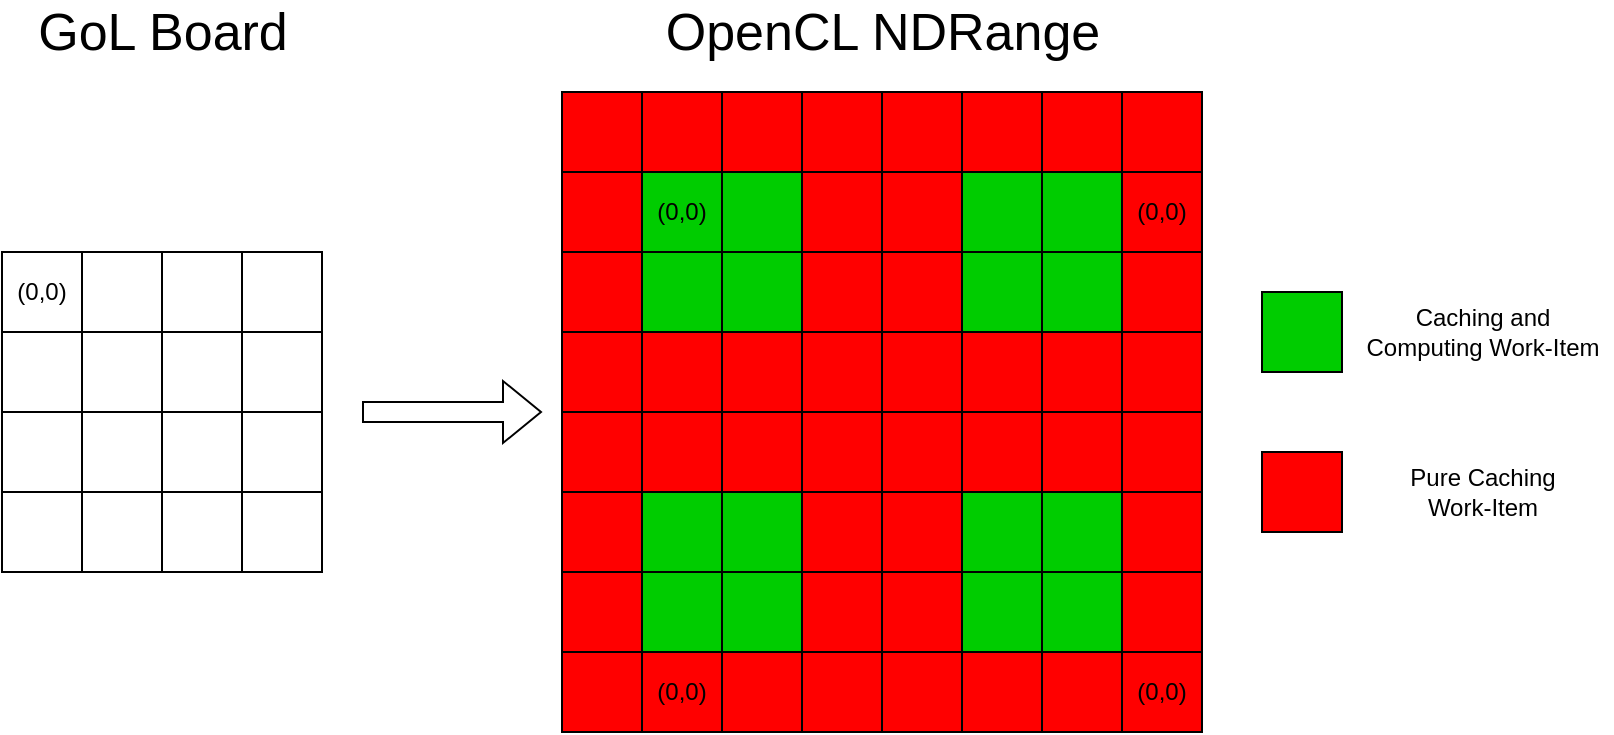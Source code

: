 <mxfile version="16.0.0" type="device"><diagram id="GDjIx8Ew1NalHU8ZQ4R0" name="Page-1"><mxGraphModel dx="1038" dy="564" grid="1" gridSize="10" guides="1" tooltips="1" connect="1" arrows="1" fold="1" page="1" pageScale="1" pageWidth="850" pageHeight="1100" math="0" shadow="0"><root><mxCell id="0"/><mxCell id="1" parent="0"/><mxCell id="llrdeH2DzQqWeMRZzWyH-2" value="" style="swimlane;startSize=0;" parent="1" vertex="1"><mxGeometry x="320" y="380" width="320" height="320" as="geometry"/></mxCell><mxCell id="llrdeH2DzQqWeMRZzWyH-213" value="(0,0)" style="whiteSpace=wrap;html=1;aspect=fixed;fillColor=#00CC00;gradientColor=none;" parent="llrdeH2DzQqWeMRZzWyH-2" vertex="1"><mxGeometry x="40" y="40" width="40" height="40" as="geometry"/></mxCell><mxCell id="llrdeH2DzQqWeMRZzWyH-214" value="" style="whiteSpace=wrap;html=1;aspect=fixed;fillColor=#00CC00;gradientColor=none;" parent="llrdeH2DzQqWeMRZzWyH-2" vertex="1"><mxGeometry x="80" y="40" width="40" height="40" as="geometry"/></mxCell><mxCell id="llrdeH2DzQqWeMRZzWyH-215" value="" style="whiteSpace=wrap;html=1;aspect=fixed;fillColor=#00CC00;gradientColor=none;" parent="llrdeH2DzQqWeMRZzWyH-2" vertex="1"><mxGeometry x="40" y="80" width="40" height="40" as="geometry"/></mxCell><mxCell id="llrdeH2DzQqWeMRZzWyH-216" value="" style="whiteSpace=wrap;html=1;aspect=fixed;fillColor=#00CC00;gradientColor=none;" parent="llrdeH2DzQqWeMRZzWyH-2" vertex="1"><mxGeometry x="80" y="80" width="40" height="40" as="geometry"/></mxCell><mxCell id="llrdeH2DzQqWeMRZzWyH-219" value="" style="whiteSpace=wrap;html=1;aspect=fixed;fillColor=#FF0000;gradientColor=none;" parent="llrdeH2DzQqWeMRZzWyH-2" vertex="1"><mxGeometry width="40" height="40" as="geometry"/></mxCell><mxCell id="llrdeH2DzQqWeMRZzWyH-220" value="" style="whiteSpace=wrap;html=1;aspect=fixed;fillColor=#FF0000;gradientColor=none;" parent="llrdeH2DzQqWeMRZzWyH-2" vertex="1"><mxGeometry x="40" width="40" height="40" as="geometry"/></mxCell><mxCell id="llrdeH2DzQqWeMRZzWyH-221" value="" style="whiteSpace=wrap;html=1;aspect=fixed;fillColor=#FF0000;gradientColor=none;" parent="llrdeH2DzQqWeMRZzWyH-2" vertex="1"><mxGeometry x="80" width="40" height="40" as="geometry"/></mxCell><mxCell id="llrdeH2DzQqWeMRZzWyH-222" value="" style="whiteSpace=wrap;html=1;aspect=fixed;fillColor=#FF0000;gradientColor=none;" parent="llrdeH2DzQqWeMRZzWyH-2" vertex="1"><mxGeometry x="120" width="40" height="40" as="geometry"/></mxCell><mxCell id="llrdeH2DzQqWeMRZzWyH-223" value="" style="whiteSpace=wrap;html=1;aspect=fixed;fillColor=#FF0000;gradientColor=none;" parent="llrdeH2DzQqWeMRZzWyH-2" vertex="1"><mxGeometry x="120" y="40" width="40" height="40" as="geometry"/></mxCell><mxCell id="llrdeH2DzQqWeMRZzWyH-224" value="" style="whiteSpace=wrap;html=1;aspect=fixed;fillColor=#FF0000;gradientColor=none;" parent="llrdeH2DzQqWeMRZzWyH-2" vertex="1"><mxGeometry x="120" y="80" width="40" height="40" as="geometry"/></mxCell><mxCell id="llrdeH2DzQqWeMRZzWyH-225" value="" style="whiteSpace=wrap;html=1;aspect=fixed;fillColor=#FF0000;gradientColor=none;" parent="llrdeH2DzQqWeMRZzWyH-2" vertex="1"><mxGeometry y="40" width="40" height="40" as="geometry"/></mxCell><mxCell id="llrdeH2DzQqWeMRZzWyH-226" value="" style="whiteSpace=wrap;html=1;aspect=fixed;fillColor=#FF0000;gradientColor=none;" parent="llrdeH2DzQqWeMRZzWyH-2" vertex="1"><mxGeometry y="80" width="40" height="40" as="geometry"/></mxCell><mxCell id="llrdeH2DzQqWeMRZzWyH-227" value="" style="whiteSpace=wrap;html=1;aspect=fixed;fillColor=#FF0000;gradientColor=none;" parent="llrdeH2DzQqWeMRZzWyH-2" vertex="1"><mxGeometry y="120" width="40" height="40" as="geometry"/></mxCell><mxCell id="llrdeH2DzQqWeMRZzWyH-228" value="" style="whiteSpace=wrap;html=1;aspect=fixed;fillColor=#FF0000;gradientColor=none;" parent="llrdeH2DzQqWeMRZzWyH-2" vertex="1"><mxGeometry x="40" y="120" width="40" height="40" as="geometry"/></mxCell><mxCell id="llrdeH2DzQqWeMRZzWyH-229" value="" style="whiteSpace=wrap;html=1;aspect=fixed;fillColor=#FF0000;gradientColor=none;" parent="llrdeH2DzQqWeMRZzWyH-2" vertex="1"><mxGeometry x="80" y="120" width="40" height="40" as="geometry"/></mxCell><mxCell id="llrdeH2DzQqWeMRZzWyH-230" value="" style="whiteSpace=wrap;html=1;aspect=fixed;fillColor=#FF0000;gradientColor=none;" parent="llrdeH2DzQqWeMRZzWyH-2" vertex="1"><mxGeometry x="120" y="120" width="40" height="40" as="geometry"/></mxCell><mxCell id="iezr8Tk-ThojYd8wnzKt-1" value="" style="whiteSpace=wrap;html=1;aspect=fixed;fillColor=#00CC00;gradientColor=none;" vertex="1" parent="llrdeH2DzQqWeMRZzWyH-2"><mxGeometry x="200" y="40" width="40" height="40" as="geometry"/></mxCell><mxCell id="iezr8Tk-ThojYd8wnzKt-2" value="" style="whiteSpace=wrap;html=1;aspect=fixed;fillColor=#00CC00;gradientColor=none;" vertex="1" parent="llrdeH2DzQqWeMRZzWyH-2"><mxGeometry x="240" y="40" width="40" height="40" as="geometry"/></mxCell><mxCell id="iezr8Tk-ThojYd8wnzKt-3" value="" style="whiteSpace=wrap;html=1;aspect=fixed;fillColor=#00CC00;gradientColor=none;" vertex="1" parent="llrdeH2DzQqWeMRZzWyH-2"><mxGeometry x="200" y="80" width="40" height="40" as="geometry"/></mxCell><mxCell id="iezr8Tk-ThojYd8wnzKt-4" value="" style="whiteSpace=wrap;html=1;aspect=fixed;fillColor=#00CC00;gradientColor=none;" vertex="1" parent="llrdeH2DzQqWeMRZzWyH-2"><mxGeometry x="240" y="80" width="40" height="40" as="geometry"/></mxCell><mxCell id="iezr8Tk-ThojYd8wnzKt-5" value="" style="whiteSpace=wrap;html=1;aspect=fixed;fillColor=#FF0000;gradientColor=none;" vertex="1" parent="llrdeH2DzQqWeMRZzWyH-2"><mxGeometry x="160" width="40" height="40" as="geometry"/></mxCell><mxCell id="iezr8Tk-ThojYd8wnzKt-6" value="" style="whiteSpace=wrap;html=1;aspect=fixed;fillColor=#FF0000;gradientColor=none;" vertex="1" parent="llrdeH2DzQqWeMRZzWyH-2"><mxGeometry x="200" width="40" height="40" as="geometry"/></mxCell><mxCell id="iezr8Tk-ThojYd8wnzKt-7" value="" style="whiteSpace=wrap;html=1;aspect=fixed;fillColor=#FF0000;gradientColor=none;" vertex="1" parent="llrdeH2DzQqWeMRZzWyH-2"><mxGeometry x="240" width="40" height="40" as="geometry"/></mxCell><mxCell id="iezr8Tk-ThojYd8wnzKt-8" value="" style="whiteSpace=wrap;html=1;aspect=fixed;fillColor=#FF0000;gradientColor=none;" vertex="1" parent="llrdeH2DzQqWeMRZzWyH-2"><mxGeometry x="280" width="40" height="40" as="geometry"/></mxCell><mxCell id="iezr8Tk-ThojYd8wnzKt-9" value="(0,0)" style="whiteSpace=wrap;html=1;aspect=fixed;fillColor=#FF0000;gradientColor=none;" vertex="1" parent="llrdeH2DzQqWeMRZzWyH-2"><mxGeometry x="280" y="40" width="40" height="40" as="geometry"/></mxCell><mxCell id="iezr8Tk-ThojYd8wnzKt-10" value="" style="whiteSpace=wrap;html=1;aspect=fixed;fillColor=#FF0000;gradientColor=none;" vertex="1" parent="llrdeH2DzQqWeMRZzWyH-2"><mxGeometry x="280" y="80" width="40" height="40" as="geometry"/></mxCell><mxCell id="iezr8Tk-ThojYd8wnzKt-11" value="" style="whiteSpace=wrap;html=1;aspect=fixed;fillColor=#FF0000;gradientColor=none;" vertex="1" parent="llrdeH2DzQqWeMRZzWyH-2"><mxGeometry x="160" y="40" width="40" height="40" as="geometry"/></mxCell><mxCell id="iezr8Tk-ThojYd8wnzKt-12" value="" style="whiteSpace=wrap;html=1;aspect=fixed;fillColor=#FF0000;gradientColor=none;" vertex="1" parent="llrdeH2DzQqWeMRZzWyH-2"><mxGeometry x="160" y="80" width="40" height="40" as="geometry"/></mxCell><mxCell id="iezr8Tk-ThojYd8wnzKt-13" value="" style="whiteSpace=wrap;html=1;aspect=fixed;fillColor=#FF0000;gradientColor=none;" vertex="1" parent="llrdeH2DzQqWeMRZzWyH-2"><mxGeometry x="160" y="120" width="40" height="40" as="geometry"/></mxCell><mxCell id="iezr8Tk-ThojYd8wnzKt-14" value="" style="whiteSpace=wrap;html=1;aspect=fixed;fillColor=#FF0000;gradientColor=none;" vertex="1" parent="llrdeH2DzQqWeMRZzWyH-2"><mxGeometry x="200" y="120" width="40" height="40" as="geometry"/></mxCell><mxCell id="iezr8Tk-ThojYd8wnzKt-15" value="" style="whiteSpace=wrap;html=1;aspect=fixed;fillColor=#FF0000;gradientColor=none;" vertex="1" parent="llrdeH2DzQqWeMRZzWyH-2"><mxGeometry x="240" y="120" width="40" height="40" as="geometry"/></mxCell><mxCell id="iezr8Tk-ThojYd8wnzKt-16" value="" style="whiteSpace=wrap;html=1;aspect=fixed;fillColor=#FF0000;gradientColor=none;" vertex="1" parent="llrdeH2DzQqWeMRZzWyH-2"><mxGeometry x="280" y="120" width="40" height="40" as="geometry"/></mxCell><mxCell id="iezr8Tk-ThojYd8wnzKt-17" value="" style="whiteSpace=wrap;html=1;aspect=fixed;fillColor=#00CC00;gradientColor=none;" vertex="1" parent="llrdeH2DzQqWeMRZzWyH-2"><mxGeometry x="40" y="200" width="40" height="40" as="geometry"/></mxCell><mxCell id="iezr8Tk-ThojYd8wnzKt-18" value="" style="whiteSpace=wrap;html=1;aspect=fixed;fillColor=#00CC00;gradientColor=none;" vertex="1" parent="llrdeH2DzQqWeMRZzWyH-2"><mxGeometry x="80" y="200" width="40" height="40" as="geometry"/></mxCell><mxCell id="iezr8Tk-ThojYd8wnzKt-19" value="" style="whiteSpace=wrap;html=1;aspect=fixed;fillColor=#00CC00;gradientColor=none;" vertex="1" parent="llrdeH2DzQqWeMRZzWyH-2"><mxGeometry x="40" y="240" width="40" height="40" as="geometry"/></mxCell><mxCell id="iezr8Tk-ThojYd8wnzKt-20" value="" style="whiteSpace=wrap;html=1;aspect=fixed;fillColor=#00CC00;gradientColor=none;" vertex="1" parent="llrdeH2DzQqWeMRZzWyH-2"><mxGeometry x="80" y="240" width="40" height="40" as="geometry"/></mxCell><mxCell id="iezr8Tk-ThojYd8wnzKt-21" value="" style="whiteSpace=wrap;html=1;aspect=fixed;fillColor=#FF0000;gradientColor=none;" vertex="1" parent="llrdeH2DzQqWeMRZzWyH-2"><mxGeometry y="160" width="40" height="40" as="geometry"/></mxCell><mxCell id="iezr8Tk-ThojYd8wnzKt-22" value="" style="whiteSpace=wrap;html=1;aspect=fixed;fillColor=#FF0000;gradientColor=none;" vertex="1" parent="llrdeH2DzQqWeMRZzWyH-2"><mxGeometry x="40" y="160" width="40" height="40" as="geometry"/></mxCell><mxCell id="iezr8Tk-ThojYd8wnzKt-23" value="" style="whiteSpace=wrap;html=1;aspect=fixed;fillColor=#FF0000;gradientColor=none;" vertex="1" parent="llrdeH2DzQqWeMRZzWyH-2"><mxGeometry x="80" y="160" width="40" height="40" as="geometry"/></mxCell><mxCell id="iezr8Tk-ThojYd8wnzKt-24" value="" style="whiteSpace=wrap;html=1;aspect=fixed;fillColor=#FF0000;gradientColor=none;" vertex="1" parent="llrdeH2DzQqWeMRZzWyH-2"><mxGeometry x="120" y="160" width="40" height="40" as="geometry"/></mxCell><mxCell id="iezr8Tk-ThojYd8wnzKt-25" value="" style="whiteSpace=wrap;html=1;aspect=fixed;fillColor=#FF0000;gradientColor=none;" vertex="1" parent="llrdeH2DzQqWeMRZzWyH-2"><mxGeometry x="120" y="200" width="40" height="40" as="geometry"/></mxCell><mxCell id="iezr8Tk-ThojYd8wnzKt-26" value="" style="whiteSpace=wrap;html=1;aspect=fixed;fillColor=#FF0000;gradientColor=none;" vertex="1" parent="llrdeH2DzQqWeMRZzWyH-2"><mxGeometry x="120" y="240" width="40" height="40" as="geometry"/></mxCell><mxCell id="iezr8Tk-ThojYd8wnzKt-27" value="" style="whiteSpace=wrap;html=1;aspect=fixed;fillColor=#FF0000;gradientColor=none;" vertex="1" parent="llrdeH2DzQqWeMRZzWyH-2"><mxGeometry y="200" width="40" height="40" as="geometry"/></mxCell><mxCell id="iezr8Tk-ThojYd8wnzKt-28" value="" style="whiteSpace=wrap;html=1;aspect=fixed;fillColor=#FF0000;gradientColor=none;" vertex="1" parent="llrdeH2DzQqWeMRZzWyH-2"><mxGeometry y="240" width="40" height="40" as="geometry"/></mxCell><mxCell id="iezr8Tk-ThojYd8wnzKt-29" value="" style="whiteSpace=wrap;html=1;aspect=fixed;fillColor=#FF0000;gradientColor=none;" vertex="1" parent="llrdeH2DzQqWeMRZzWyH-2"><mxGeometry y="280" width="40" height="40" as="geometry"/></mxCell><mxCell id="iezr8Tk-ThojYd8wnzKt-30" value="(0,0)" style="whiteSpace=wrap;html=1;aspect=fixed;fillColor=#FF0000;gradientColor=none;" vertex="1" parent="llrdeH2DzQqWeMRZzWyH-2"><mxGeometry x="40" y="280" width="40" height="40" as="geometry"/></mxCell><mxCell id="iezr8Tk-ThojYd8wnzKt-31" value="" style="whiteSpace=wrap;html=1;aspect=fixed;fillColor=#FF0000;gradientColor=none;" vertex="1" parent="llrdeH2DzQqWeMRZzWyH-2"><mxGeometry x="80" y="280" width="40" height="40" as="geometry"/></mxCell><mxCell id="iezr8Tk-ThojYd8wnzKt-32" value="" style="whiteSpace=wrap;html=1;aspect=fixed;fillColor=#FF0000;gradientColor=none;" vertex="1" parent="llrdeH2DzQqWeMRZzWyH-2"><mxGeometry x="120" y="280" width="40" height="40" as="geometry"/></mxCell><mxCell id="iezr8Tk-ThojYd8wnzKt-33" value="" style="whiteSpace=wrap;html=1;aspect=fixed;fillColor=#00CC00;gradientColor=none;" vertex="1" parent="llrdeH2DzQqWeMRZzWyH-2"><mxGeometry x="200" y="200" width="40" height="40" as="geometry"/></mxCell><mxCell id="iezr8Tk-ThojYd8wnzKt-34" value="" style="whiteSpace=wrap;html=1;aspect=fixed;fillColor=#00CC00;gradientColor=none;" vertex="1" parent="llrdeH2DzQqWeMRZzWyH-2"><mxGeometry x="240" y="200" width="40" height="40" as="geometry"/></mxCell><mxCell id="iezr8Tk-ThojYd8wnzKt-35" value="" style="whiteSpace=wrap;html=1;aspect=fixed;fillColor=#00CC00;gradientColor=none;" vertex="1" parent="llrdeH2DzQqWeMRZzWyH-2"><mxGeometry x="200" y="240" width="40" height="40" as="geometry"/></mxCell><mxCell id="iezr8Tk-ThojYd8wnzKt-36" value="" style="whiteSpace=wrap;html=1;aspect=fixed;fillColor=#00CC00;gradientColor=none;" vertex="1" parent="llrdeH2DzQqWeMRZzWyH-2"><mxGeometry x="240" y="240" width="40" height="40" as="geometry"/></mxCell><mxCell id="iezr8Tk-ThojYd8wnzKt-37" value="" style="whiteSpace=wrap;html=1;aspect=fixed;fillColor=#FF0000;gradientColor=none;" vertex="1" parent="llrdeH2DzQqWeMRZzWyH-2"><mxGeometry x="160" y="160" width="40" height="40" as="geometry"/></mxCell><mxCell id="iezr8Tk-ThojYd8wnzKt-38" value="" style="whiteSpace=wrap;html=1;aspect=fixed;fillColor=#FF0000;gradientColor=none;" vertex="1" parent="llrdeH2DzQqWeMRZzWyH-2"><mxGeometry x="200" y="160" width="40" height="40" as="geometry"/></mxCell><mxCell id="iezr8Tk-ThojYd8wnzKt-39" value="" style="whiteSpace=wrap;html=1;aspect=fixed;fillColor=#FF0000;gradientColor=none;" vertex="1" parent="llrdeH2DzQqWeMRZzWyH-2"><mxGeometry x="240" y="160" width="40" height="40" as="geometry"/></mxCell><mxCell id="iezr8Tk-ThojYd8wnzKt-40" value="" style="whiteSpace=wrap;html=1;aspect=fixed;fillColor=#FF0000;gradientColor=none;" vertex="1" parent="llrdeH2DzQqWeMRZzWyH-2"><mxGeometry x="280" y="160" width="40" height="40" as="geometry"/></mxCell><mxCell id="iezr8Tk-ThojYd8wnzKt-41" value="" style="whiteSpace=wrap;html=1;aspect=fixed;fillColor=#FF0000;gradientColor=none;" vertex="1" parent="llrdeH2DzQqWeMRZzWyH-2"><mxGeometry x="280" y="200" width="40" height="40" as="geometry"/></mxCell><mxCell id="iezr8Tk-ThojYd8wnzKt-42" value="" style="whiteSpace=wrap;html=1;aspect=fixed;fillColor=#FF0000;gradientColor=none;" vertex="1" parent="llrdeH2DzQqWeMRZzWyH-2"><mxGeometry x="280" y="240" width="40" height="40" as="geometry"/></mxCell><mxCell id="iezr8Tk-ThojYd8wnzKt-43" value="" style="whiteSpace=wrap;html=1;aspect=fixed;fillColor=#FF0000;gradientColor=none;" vertex="1" parent="llrdeH2DzQqWeMRZzWyH-2"><mxGeometry x="160" y="200" width="40" height="40" as="geometry"/></mxCell><mxCell id="iezr8Tk-ThojYd8wnzKt-44" value="" style="whiteSpace=wrap;html=1;aspect=fixed;fillColor=#FF0000;gradientColor=none;" vertex="1" parent="llrdeH2DzQqWeMRZzWyH-2"><mxGeometry x="160" y="240" width="40" height="40" as="geometry"/></mxCell><mxCell id="iezr8Tk-ThojYd8wnzKt-45" value="" style="whiteSpace=wrap;html=1;aspect=fixed;fillColor=#FF0000;gradientColor=none;" vertex="1" parent="llrdeH2DzQqWeMRZzWyH-2"><mxGeometry x="160" y="280" width="40" height="40" as="geometry"/></mxCell><mxCell id="iezr8Tk-ThojYd8wnzKt-46" value="" style="whiteSpace=wrap;html=1;aspect=fixed;fillColor=#FF0000;gradientColor=none;" vertex="1" parent="llrdeH2DzQqWeMRZzWyH-2"><mxGeometry x="200" y="280" width="40" height="40" as="geometry"/></mxCell><mxCell id="iezr8Tk-ThojYd8wnzKt-47" value="" style="whiteSpace=wrap;html=1;aspect=fixed;fillColor=#FF0000;gradientColor=none;" vertex="1" parent="llrdeH2DzQqWeMRZzWyH-2"><mxGeometry x="240" y="280" width="40" height="40" as="geometry"/></mxCell><mxCell id="iezr8Tk-ThojYd8wnzKt-48" value="(0,0)" style="whiteSpace=wrap;html=1;aspect=fixed;fillColor=#FF0000;gradientColor=none;" vertex="1" parent="llrdeH2DzQqWeMRZzWyH-2"><mxGeometry x="280" y="280" width="40" height="40" as="geometry"/></mxCell><mxCell id="llrdeH2DzQqWeMRZzWyH-281" value="" style="whiteSpace=wrap;html=1;aspect=fixed;fillColor=#00CC00;gradientColor=none;" parent="1" vertex="1"><mxGeometry x="670" y="480" width="40" height="40" as="geometry"/></mxCell><mxCell id="llrdeH2DzQqWeMRZzWyH-282" value="" style="whiteSpace=wrap;html=1;aspect=fixed;fillColor=#FF0000;gradientColor=none;" parent="1" vertex="1"><mxGeometry x="670" y="560" width="40" height="40" as="geometry"/></mxCell><mxCell id="llrdeH2DzQqWeMRZzWyH-285" value="&lt;div&gt;Caching and &lt;br&gt;&lt;/div&gt;&lt;div&gt;Computing Work-Item&lt;br&gt;&lt;/div&gt;" style="text;html=1;align=center;verticalAlign=middle;resizable=0;points=[];autosize=1;strokeColor=none;fillColor=none;" parent="1" vertex="1"><mxGeometry x="715" y="485" width="130" height="30" as="geometry"/></mxCell><mxCell id="llrdeH2DzQqWeMRZzWyH-286" value="&lt;div&gt;Pure Caching&lt;/div&gt;&lt;div&gt;Work-Item&lt;/div&gt;" style="text;html=1;align=center;verticalAlign=middle;resizable=0;points=[];autosize=1;strokeColor=none;fillColor=none;" parent="1" vertex="1"><mxGeometry x="735" y="565" width="90" height="30" as="geometry"/></mxCell><mxCell id="iezr8Tk-ThojYd8wnzKt-49" value="" style="whiteSpace=wrap;html=1;aspect=fixed;fillColor=#FFFFFF;gradientColor=none;" vertex="1" parent="1"><mxGeometry x="80" y="500" width="40" height="40" as="geometry"/></mxCell><mxCell id="iezr8Tk-ThojYd8wnzKt-50" value="" style="whiteSpace=wrap;html=1;aspect=fixed;fillColor=#FFFFFF;gradientColor=none;" vertex="1" parent="1"><mxGeometry x="120" y="500" width="40" height="40" as="geometry"/></mxCell><mxCell id="iezr8Tk-ThojYd8wnzKt-51" value="" style="whiteSpace=wrap;html=1;aspect=fixed;fillColor=#FFFFFF;gradientColor=none;" vertex="1" parent="1"><mxGeometry x="80" y="540" width="40" height="40" as="geometry"/></mxCell><mxCell id="iezr8Tk-ThojYd8wnzKt-52" value="" style="whiteSpace=wrap;html=1;aspect=fixed;fillColor=#FFFFFF;gradientColor=none;" vertex="1" parent="1"><mxGeometry x="120" y="540" width="40" height="40" as="geometry"/></mxCell><mxCell id="iezr8Tk-ThojYd8wnzKt-53" value="(0,0)" style="whiteSpace=wrap;html=1;aspect=fixed;fillColor=#FFFFFF;gradientColor=none;" vertex="1" parent="1"><mxGeometry x="40" y="460" width="40" height="40" as="geometry"/></mxCell><mxCell id="iezr8Tk-ThojYd8wnzKt-54" value="" style="whiteSpace=wrap;html=1;aspect=fixed;fillColor=#FFFFFF;gradientColor=none;" vertex="1" parent="1"><mxGeometry x="80" y="460" width="40" height="40" as="geometry"/></mxCell><mxCell id="iezr8Tk-ThojYd8wnzKt-55" value="" style="whiteSpace=wrap;html=1;aspect=fixed;fillColor=#FFFFFF;gradientColor=none;" vertex="1" parent="1"><mxGeometry x="120" y="460" width="40" height="40" as="geometry"/></mxCell><mxCell id="iezr8Tk-ThojYd8wnzKt-56" value="" style="whiteSpace=wrap;html=1;aspect=fixed;fillColor=#FFFFFF;gradientColor=none;" vertex="1" parent="1"><mxGeometry x="160" y="460" width="40" height="40" as="geometry"/></mxCell><mxCell id="iezr8Tk-ThojYd8wnzKt-57" value="" style="whiteSpace=wrap;html=1;aspect=fixed;fillColor=#FFFFFF;gradientColor=none;" vertex="1" parent="1"><mxGeometry x="160" y="500" width="40" height="40" as="geometry"/></mxCell><mxCell id="iezr8Tk-ThojYd8wnzKt-58" value="" style="whiteSpace=wrap;html=1;aspect=fixed;fillColor=#FFFFFF;gradientColor=none;" vertex="1" parent="1"><mxGeometry x="160" y="540" width="40" height="40" as="geometry"/></mxCell><mxCell id="iezr8Tk-ThojYd8wnzKt-59" value="" style="whiteSpace=wrap;html=1;aspect=fixed;fillColor=#FFFFFF;gradientColor=none;" vertex="1" parent="1"><mxGeometry x="40" y="500" width="40" height="40" as="geometry"/></mxCell><mxCell id="iezr8Tk-ThojYd8wnzKt-60" value="" style="whiteSpace=wrap;html=1;aspect=fixed;fillColor=#FFFFFF;gradientColor=none;" vertex="1" parent="1"><mxGeometry x="40" y="540" width="40" height="40" as="geometry"/></mxCell><mxCell id="iezr8Tk-ThojYd8wnzKt-61" value="" style="whiteSpace=wrap;html=1;aspect=fixed;fillColor=#FFFFFF;gradientColor=none;" vertex="1" parent="1"><mxGeometry x="40" y="580" width="40" height="40" as="geometry"/></mxCell><mxCell id="iezr8Tk-ThojYd8wnzKt-62" value="" style="whiteSpace=wrap;html=1;aspect=fixed;fillColor=#FFFFFF;gradientColor=none;" vertex="1" parent="1"><mxGeometry x="80" y="580" width="40" height="40" as="geometry"/></mxCell><mxCell id="iezr8Tk-ThojYd8wnzKt-63" value="" style="whiteSpace=wrap;html=1;aspect=fixed;fillColor=#FFFFFF;gradientColor=none;" vertex="1" parent="1"><mxGeometry x="120" y="580" width="40" height="40" as="geometry"/></mxCell><mxCell id="iezr8Tk-ThojYd8wnzKt-64" value="" style="whiteSpace=wrap;html=1;aspect=fixed;fillColor=#FFFFFF;gradientColor=none;" vertex="1" parent="1"><mxGeometry x="160" y="580" width="40" height="40" as="geometry"/></mxCell><mxCell id="iezr8Tk-ThojYd8wnzKt-65" value="" style="shape=flexArrow;endArrow=classic;html=1;rounded=0;" edge="1" parent="1"><mxGeometry width="50" height="50" relative="1" as="geometry"><mxPoint x="220" y="540" as="sourcePoint"/><mxPoint x="310" y="540" as="targetPoint"/></mxGeometry></mxCell><mxCell id="iezr8Tk-ThojYd8wnzKt-66" value="&lt;font style=&quot;font-size: 26px&quot;&gt;OpenCL NDRange&lt;br&gt;&lt;/font&gt;" style="text;html=1;align=center;verticalAlign=middle;resizable=0;points=[];autosize=1;strokeColor=none;fillColor=none;" vertex="1" parent="1"><mxGeometry x="365" y="340" width="230" height="20" as="geometry"/></mxCell><mxCell id="iezr8Tk-ThojYd8wnzKt-67" value="&lt;font style=&quot;font-size: 26px&quot;&gt;GoL Board&lt;font style=&quot;font-size: 26px&quot;&gt;&lt;br&gt;&lt;/font&gt;&lt;/font&gt;" style="text;html=1;align=center;verticalAlign=middle;resizable=0;points=[];autosize=1;strokeColor=none;fillColor=none;" vertex="1" parent="1"><mxGeometry x="50" y="340" width="140" height="20" as="geometry"/></mxCell></root></mxGraphModel></diagram></mxfile>